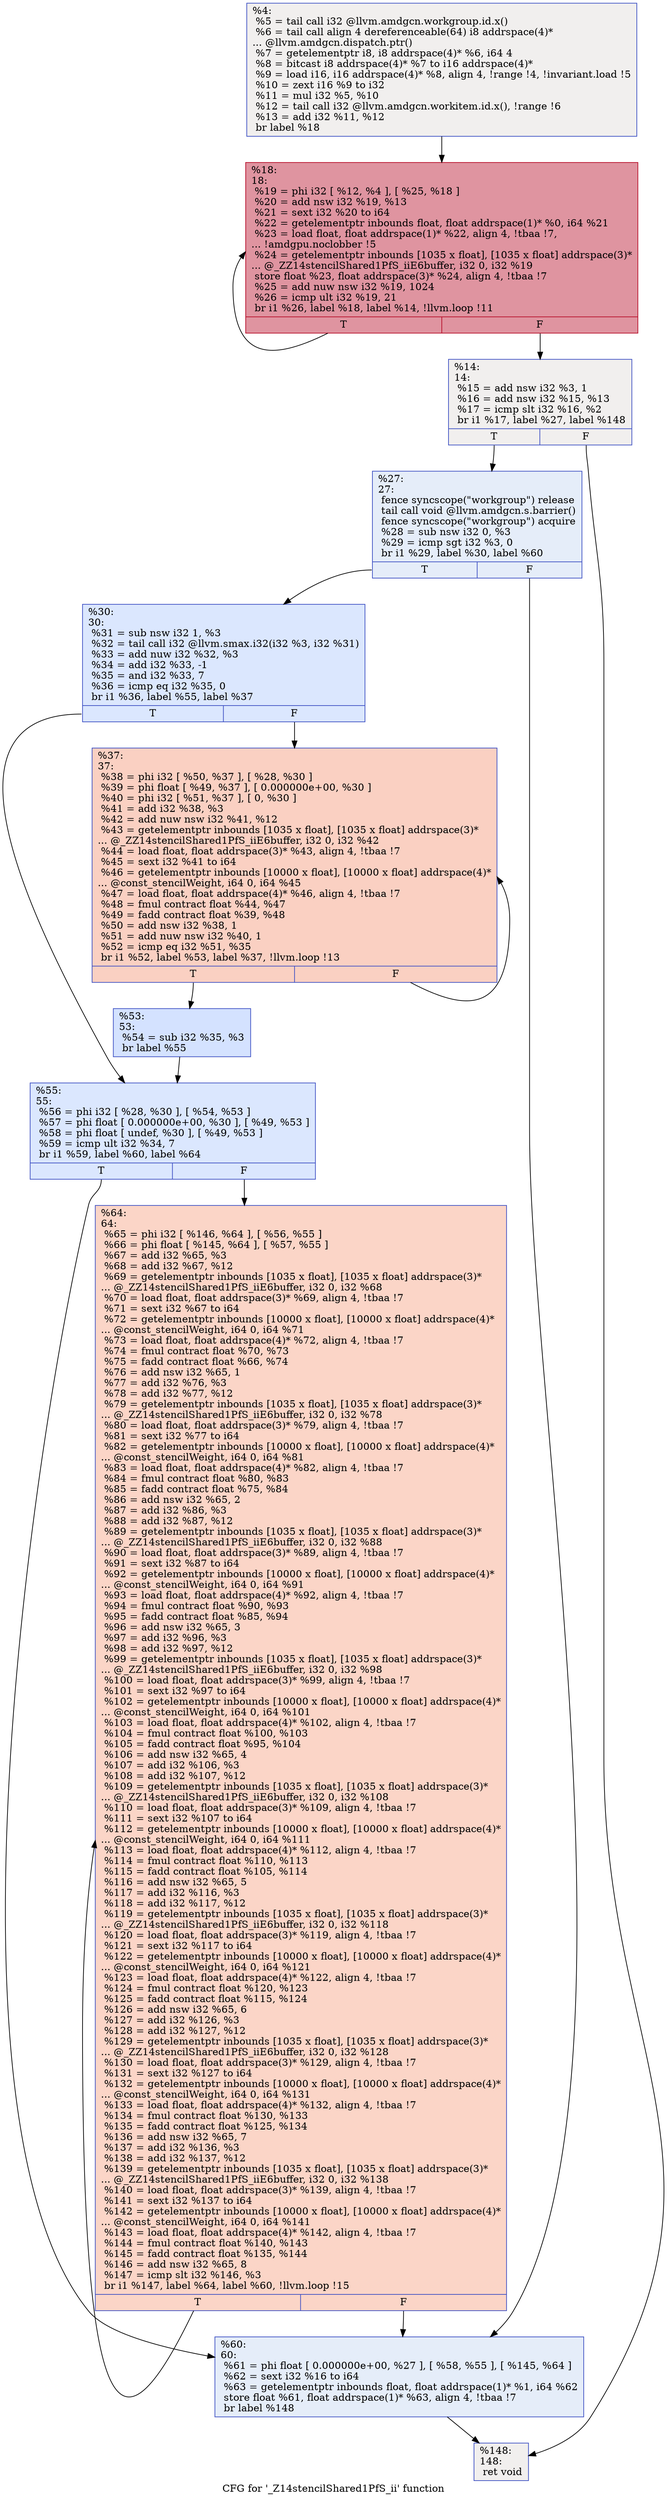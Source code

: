 digraph "CFG for '_Z14stencilShared1PfS_ii' function" {
	label="CFG for '_Z14stencilShared1PfS_ii' function";

	Node0x628e550 [shape=record,color="#3d50c3ff", style=filled, fillcolor="#e0dbd870",label="{%4:\l  %5 = tail call i32 @llvm.amdgcn.workgroup.id.x()\l  %6 = tail call align 4 dereferenceable(64) i8 addrspace(4)*\l... @llvm.amdgcn.dispatch.ptr()\l  %7 = getelementptr i8, i8 addrspace(4)* %6, i64 4\l  %8 = bitcast i8 addrspace(4)* %7 to i16 addrspace(4)*\l  %9 = load i16, i16 addrspace(4)* %8, align 4, !range !4, !invariant.load !5\l  %10 = zext i16 %9 to i32\l  %11 = mul i32 %5, %10\l  %12 = tail call i32 @llvm.amdgcn.workitem.id.x(), !range !6\l  %13 = add i32 %11, %12\l  br label %18\l}"];
	Node0x628e550 -> Node0x628fdc0;
	Node0x628fec0 [shape=record,color="#3d50c3ff", style=filled, fillcolor="#e0dbd870",label="{%14:\l14:                                               \l  %15 = add nsw i32 %3, 1\l  %16 = add nsw i32 %15, %13\l  %17 = icmp slt i32 %16, %2\l  br i1 %17, label %27, label %148\l|{<s0>T|<s1>F}}"];
	Node0x628fec0:s0 -> Node0x6290180;
	Node0x628fec0:s1 -> Node0x62901d0;
	Node0x628fdc0 [shape=record,color="#b70d28ff", style=filled, fillcolor="#b70d2870",label="{%18:\l18:                                               \l  %19 = phi i32 [ %12, %4 ], [ %25, %18 ]\l  %20 = add nsw i32 %19, %13\l  %21 = sext i32 %20 to i64\l  %22 = getelementptr inbounds float, float addrspace(1)* %0, i64 %21\l  %23 = load float, float addrspace(1)* %22, align 4, !tbaa !7,\l... !amdgpu.noclobber !5\l  %24 = getelementptr inbounds [1035 x float], [1035 x float] addrspace(3)*\l... @_ZZ14stencilShared1PfS_iiE6buffer, i32 0, i32 %19\l  store float %23, float addrspace(3)* %24, align 4, !tbaa !7\l  %25 = add nuw nsw i32 %19, 1024\l  %26 = icmp ult i32 %19, 21\l  br i1 %26, label %18, label %14, !llvm.loop !11\l|{<s0>T|<s1>F}}"];
	Node0x628fdc0:s0 -> Node0x628fdc0;
	Node0x628fdc0:s1 -> Node0x628fec0;
	Node0x6290180 [shape=record,color="#3d50c3ff", style=filled, fillcolor="#c5d6f270",label="{%27:\l27:                                               \l  fence syncscope(\"workgroup\") release\l  tail call void @llvm.amdgcn.s.barrier()\l  fence syncscope(\"workgroup\") acquire\l  %28 = sub nsw i32 0, %3\l  %29 = icmp sgt i32 %3, 0\l  br i1 %29, label %30, label %60\l|{<s0>T|<s1>F}}"];
	Node0x6290180:s0 -> Node0x6291c70;
	Node0x6290180:s1 -> Node0x6291cc0;
	Node0x6291c70 [shape=record,color="#3d50c3ff", style=filled, fillcolor="#aec9fc70",label="{%30:\l30:                                               \l  %31 = sub nsw i32 1, %3\l  %32 = tail call i32 @llvm.smax.i32(i32 %3, i32 %31)\l  %33 = add nuw i32 %32, %3\l  %34 = add i32 %33, -1\l  %35 = and i32 %33, 7\l  %36 = icmp eq i32 %35, 0\l  br i1 %36, label %55, label %37\l|{<s0>T|<s1>F}}"];
	Node0x6291c70:s0 -> Node0x6290130;
	Node0x6291c70:s1 -> Node0x6292470;
	Node0x6292470 [shape=record,color="#3d50c3ff", style=filled, fillcolor="#f3947570",label="{%37:\l37:                                               \l  %38 = phi i32 [ %50, %37 ], [ %28, %30 ]\l  %39 = phi float [ %49, %37 ], [ 0.000000e+00, %30 ]\l  %40 = phi i32 [ %51, %37 ], [ 0, %30 ]\l  %41 = add i32 %38, %3\l  %42 = add nuw nsw i32 %41, %12\l  %43 = getelementptr inbounds [1035 x float], [1035 x float] addrspace(3)*\l... @_ZZ14stencilShared1PfS_iiE6buffer, i32 0, i32 %42\l  %44 = load float, float addrspace(3)* %43, align 4, !tbaa !7\l  %45 = sext i32 %41 to i64\l  %46 = getelementptr inbounds [10000 x float], [10000 x float] addrspace(4)*\l... @const_stencilWeight, i64 0, i64 %45\l  %47 = load float, float addrspace(4)* %46, align 4, !tbaa !7\l  %48 = fmul contract float %44, %47\l  %49 = fadd contract float %39, %48\l  %50 = add nsw i32 %38, 1\l  %51 = add nuw nsw i32 %40, 1\l  %52 = icmp eq i32 %51, %35\l  br i1 %52, label %53, label %37, !llvm.loop !13\l|{<s0>T|<s1>F}}"];
	Node0x6292470:s0 -> Node0x6293490;
	Node0x6292470:s1 -> Node0x6292470;
	Node0x6293490 [shape=record,color="#3d50c3ff", style=filled, fillcolor="#9ebeff70",label="{%53:\l53:                                               \l  %54 = sub i32 %35, %3\l  br label %55\l}"];
	Node0x6293490 -> Node0x6290130;
	Node0x6290130 [shape=record,color="#3d50c3ff", style=filled, fillcolor="#aec9fc70",label="{%55:\l55:                                               \l  %56 = phi i32 [ %28, %30 ], [ %54, %53 ]\l  %57 = phi float [ 0.000000e+00, %30 ], [ %49, %53 ]\l  %58 = phi float [ undef, %30 ], [ %49, %53 ]\l  %59 = icmp ult i32 %34, 7\l  br i1 %59, label %60, label %64\l|{<s0>T|<s1>F}}"];
	Node0x6290130:s0 -> Node0x6291cc0;
	Node0x6290130:s1 -> Node0x6293ff0;
	Node0x6291cc0 [shape=record,color="#3d50c3ff", style=filled, fillcolor="#c5d6f270",label="{%60:\l60:                                               \l  %61 = phi float [ 0.000000e+00, %27 ], [ %58, %55 ], [ %145, %64 ]\l  %62 = sext i32 %16 to i64\l  %63 = getelementptr inbounds float, float addrspace(1)* %1, i64 %62\l  store float %61, float addrspace(1)* %63, align 4, !tbaa !7\l  br label %148\l}"];
	Node0x6291cc0 -> Node0x62901d0;
	Node0x6293ff0 [shape=record,color="#3d50c3ff", style=filled, fillcolor="#f5a08170",label="{%64:\l64:                                               \l  %65 = phi i32 [ %146, %64 ], [ %56, %55 ]\l  %66 = phi float [ %145, %64 ], [ %57, %55 ]\l  %67 = add i32 %65, %3\l  %68 = add i32 %67, %12\l  %69 = getelementptr inbounds [1035 x float], [1035 x float] addrspace(3)*\l... @_ZZ14stencilShared1PfS_iiE6buffer, i32 0, i32 %68\l  %70 = load float, float addrspace(3)* %69, align 4, !tbaa !7\l  %71 = sext i32 %67 to i64\l  %72 = getelementptr inbounds [10000 x float], [10000 x float] addrspace(4)*\l... @const_stencilWeight, i64 0, i64 %71\l  %73 = load float, float addrspace(4)* %72, align 4, !tbaa !7\l  %74 = fmul contract float %70, %73\l  %75 = fadd contract float %66, %74\l  %76 = add nsw i32 %65, 1\l  %77 = add i32 %76, %3\l  %78 = add i32 %77, %12\l  %79 = getelementptr inbounds [1035 x float], [1035 x float] addrspace(3)*\l... @_ZZ14stencilShared1PfS_iiE6buffer, i32 0, i32 %78\l  %80 = load float, float addrspace(3)* %79, align 4, !tbaa !7\l  %81 = sext i32 %77 to i64\l  %82 = getelementptr inbounds [10000 x float], [10000 x float] addrspace(4)*\l... @const_stencilWeight, i64 0, i64 %81\l  %83 = load float, float addrspace(4)* %82, align 4, !tbaa !7\l  %84 = fmul contract float %80, %83\l  %85 = fadd contract float %75, %84\l  %86 = add nsw i32 %65, 2\l  %87 = add i32 %86, %3\l  %88 = add i32 %87, %12\l  %89 = getelementptr inbounds [1035 x float], [1035 x float] addrspace(3)*\l... @_ZZ14stencilShared1PfS_iiE6buffer, i32 0, i32 %88\l  %90 = load float, float addrspace(3)* %89, align 4, !tbaa !7\l  %91 = sext i32 %87 to i64\l  %92 = getelementptr inbounds [10000 x float], [10000 x float] addrspace(4)*\l... @const_stencilWeight, i64 0, i64 %91\l  %93 = load float, float addrspace(4)* %92, align 4, !tbaa !7\l  %94 = fmul contract float %90, %93\l  %95 = fadd contract float %85, %94\l  %96 = add nsw i32 %65, 3\l  %97 = add i32 %96, %3\l  %98 = add i32 %97, %12\l  %99 = getelementptr inbounds [1035 x float], [1035 x float] addrspace(3)*\l... @_ZZ14stencilShared1PfS_iiE6buffer, i32 0, i32 %98\l  %100 = load float, float addrspace(3)* %99, align 4, !tbaa !7\l  %101 = sext i32 %97 to i64\l  %102 = getelementptr inbounds [10000 x float], [10000 x float] addrspace(4)*\l... @const_stencilWeight, i64 0, i64 %101\l  %103 = load float, float addrspace(4)* %102, align 4, !tbaa !7\l  %104 = fmul contract float %100, %103\l  %105 = fadd contract float %95, %104\l  %106 = add nsw i32 %65, 4\l  %107 = add i32 %106, %3\l  %108 = add i32 %107, %12\l  %109 = getelementptr inbounds [1035 x float], [1035 x float] addrspace(3)*\l... @_ZZ14stencilShared1PfS_iiE6buffer, i32 0, i32 %108\l  %110 = load float, float addrspace(3)* %109, align 4, !tbaa !7\l  %111 = sext i32 %107 to i64\l  %112 = getelementptr inbounds [10000 x float], [10000 x float] addrspace(4)*\l... @const_stencilWeight, i64 0, i64 %111\l  %113 = load float, float addrspace(4)* %112, align 4, !tbaa !7\l  %114 = fmul contract float %110, %113\l  %115 = fadd contract float %105, %114\l  %116 = add nsw i32 %65, 5\l  %117 = add i32 %116, %3\l  %118 = add i32 %117, %12\l  %119 = getelementptr inbounds [1035 x float], [1035 x float] addrspace(3)*\l... @_ZZ14stencilShared1PfS_iiE6buffer, i32 0, i32 %118\l  %120 = load float, float addrspace(3)* %119, align 4, !tbaa !7\l  %121 = sext i32 %117 to i64\l  %122 = getelementptr inbounds [10000 x float], [10000 x float] addrspace(4)*\l... @const_stencilWeight, i64 0, i64 %121\l  %123 = load float, float addrspace(4)* %122, align 4, !tbaa !7\l  %124 = fmul contract float %120, %123\l  %125 = fadd contract float %115, %124\l  %126 = add nsw i32 %65, 6\l  %127 = add i32 %126, %3\l  %128 = add i32 %127, %12\l  %129 = getelementptr inbounds [1035 x float], [1035 x float] addrspace(3)*\l... @_ZZ14stencilShared1PfS_iiE6buffer, i32 0, i32 %128\l  %130 = load float, float addrspace(3)* %129, align 4, !tbaa !7\l  %131 = sext i32 %127 to i64\l  %132 = getelementptr inbounds [10000 x float], [10000 x float] addrspace(4)*\l... @const_stencilWeight, i64 0, i64 %131\l  %133 = load float, float addrspace(4)* %132, align 4, !tbaa !7\l  %134 = fmul contract float %130, %133\l  %135 = fadd contract float %125, %134\l  %136 = add nsw i32 %65, 7\l  %137 = add i32 %136, %3\l  %138 = add i32 %137, %12\l  %139 = getelementptr inbounds [1035 x float], [1035 x float] addrspace(3)*\l... @_ZZ14stencilShared1PfS_iiE6buffer, i32 0, i32 %138\l  %140 = load float, float addrspace(3)* %139, align 4, !tbaa !7\l  %141 = sext i32 %137 to i64\l  %142 = getelementptr inbounds [10000 x float], [10000 x float] addrspace(4)*\l... @const_stencilWeight, i64 0, i64 %141\l  %143 = load float, float addrspace(4)* %142, align 4, !tbaa !7\l  %144 = fmul contract float %140, %143\l  %145 = fadd contract float %135, %144\l  %146 = add nsw i32 %65, 8\l  %147 = icmp slt i32 %146, %3\l  br i1 %147, label %64, label %60, !llvm.loop !15\l|{<s0>T|<s1>F}}"];
	Node0x6293ff0:s0 -> Node0x6293ff0;
	Node0x6293ff0:s1 -> Node0x6291cc0;
	Node0x62901d0 [shape=record,color="#3d50c3ff", style=filled, fillcolor="#e0dbd870",label="{%148:\l148:                                              \l  ret void\l}"];
}
